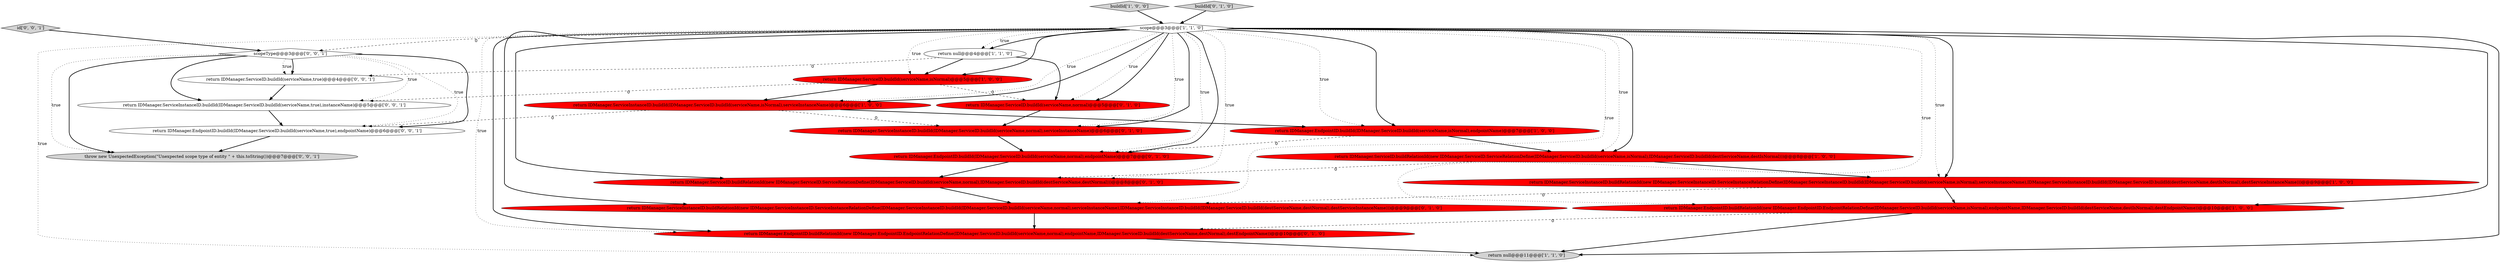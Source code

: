 digraph {
10 [style = filled, label = "return IDManager.ServiceID.buildRelationId(new IDManager.ServiceID.ServiceRelationDefine(IDManager.ServiceID.buildId(serviceName,normal),IDManager.ServiceID.buildId(destServiceName,destNormal)))@@@8@@@['0', '1', '0']", fillcolor = red, shape = ellipse image = "AAA1AAABBB2BBB"];
4 [style = filled, label = "buildId['1', '0', '0']", fillcolor = lightgray, shape = diamond image = "AAA0AAABBB1BBB"];
2 [style = filled, label = "return IDManager.ServiceID.buildId(serviceName,isNormal)@@@5@@@['1', '0', '0']", fillcolor = red, shape = ellipse image = "AAA1AAABBB1BBB"];
9 [style = filled, label = "return null@@@4@@@['1', '1', '0']", fillcolor = white, shape = ellipse image = "AAA0AAABBB1BBB"];
3 [style = filled, label = "return IDManager.ServiceInstanceID.buildRelationId(new IDManager.ServiceInstanceID.ServiceInstanceRelationDefine(IDManager.ServiceInstanceID.buildId(IDManager.ServiceID.buildId(serviceName,isNormal),serviceInstanceName),IDManager.ServiceInstanceID.buildId(IDManager.ServiceID.buildId(destServiceName,destIsNormal),destServiceInstanceName)))@@@9@@@['1', '0', '0']", fillcolor = red, shape = ellipse image = "AAA1AAABBB1BBB"];
19 [style = filled, label = "throw new UnexpectedException(\"Unexpected scope type of entity \" + this.toString())@@@7@@@['0', '0', '1']", fillcolor = lightgray, shape = ellipse image = "AAA0AAABBB3BBB"];
5 [style = filled, label = "return IDManager.ServiceInstanceID.buildId(IDManager.ServiceID.buildId(serviceName,isNormal),serviceInstanceName)@@@6@@@['1', '0', '0']", fillcolor = red, shape = ellipse image = "AAA1AAABBB1BBB"];
0 [style = filled, label = "return IDManager.ServiceID.buildRelationId(new IDManager.ServiceID.ServiceRelationDefine(IDManager.ServiceID.buildId(serviceName,isNormal),IDManager.ServiceID.buildId(destServiceName,destIsNormal)))@@@8@@@['1', '0', '0']", fillcolor = red, shape = ellipse image = "AAA1AAABBB1BBB"];
20 [style = filled, label = "return IDManager.ServiceInstanceID.buildId(IDManager.ServiceID.buildId(serviceName,true),instanceName)@@@5@@@['0', '0', '1']", fillcolor = white, shape = ellipse image = "AAA0AAABBB3BBB"];
12 [style = filled, label = "return IDManager.EndpointID.buildId(IDManager.ServiceID.buildId(serviceName,normal),endpointName)@@@7@@@['0', '1', '0']", fillcolor = red, shape = ellipse image = "AAA1AAABBB2BBB"];
8 [style = filled, label = "return null@@@11@@@['1', '1', '0']", fillcolor = lightgray, shape = ellipse image = "AAA0AAABBB1BBB"];
17 [style = filled, label = "return IDManager.ServiceID.buildId(serviceName,true)@@@4@@@['0', '0', '1']", fillcolor = white, shape = ellipse image = "AAA0AAABBB3BBB"];
21 [style = filled, label = "id['0', '0', '1']", fillcolor = lightgray, shape = diamond image = "AAA0AAABBB3BBB"];
11 [style = filled, label = "return IDManager.ServiceInstanceID.buildId(IDManager.ServiceID.buildId(serviceName,normal),serviceInstanceName)@@@6@@@['0', '1', '0']", fillcolor = red, shape = ellipse image = "AAA1AAABBB2BBB"];
14 [style = filled, label = "return IDManager.EndpointID.buildRelationId(new IDManager.EndpointID.EndpointRelationDefine(IDManager.ServiceID.buildId(serviceName,normal),endpointName,IDManager.ServiceID.buildId(destServiceName,destNormal),destEndpointName))@@@10@@@['0', '1', '0']", fillcolor = red, shape = ellipse image = "AAA1AAABBB2BBB"];
18 [style = filled, label = "scopeType@@@3@@@['0', '0', '1']", fillcolor = white, shape = diamond image = "AAA0AAABBB3BBB"];
1 [style = filled, label = "scope@@@3@@@['1', '1', '0']", fillcolor = white, shape = diamond image = "AAA0AAABBB1BBB"];
16 [style = filled, label = "return IDManager.ServiceInstanceID.buildRelationId(new IDManager.ServiceInstanceID.ServiceInstanceRelationDefine(IDManager.ServiceInstanceID.buildId(IDManager.ServiceID.buildId(serviceName,normal),serviceInstanceName),IDManager.ServiceInstanceID.buildId(IDManager.ServiceID.buildId(destServiceName,destNormal),destServiceInstanceName)))@@@9@@@['0', '1', '0']", fillcolor = red, shape = ellipse image = "AAA1AAABBB2BBB"];
22 [style = filled, label = "return IDManager.EndpointID.buildId(IDManager.ServiceID.buildId(serviceName,true),endpointName)@@@6@@@['0', '0', '1']", fillcolor = white, shape = ellipse image = "AAA0AAABBB3BBB"];
7 [style = filled, label = "return IDManager.EndpointID.buildRelationId(new IDManager.EndpointID.EndpointRelationDefine(IDManager.ServiceID.buildId(serviceName,isNormal),endpointName,IDManager.ServiceID.buildId(destServiceName,destIsNormal),destEndpointName))@@@10@@@['1', '0', '0']", fillcolor = red, shape = ellipse image = "AAA1AAABBB1BBB"];
15 [style = filled, label = "return IDManager.ServiceID.buildId(serviceName,normal)@@@5@@@['0', '1', '0']", fillcolor = red, shape = ellipse image = "AAA1AAABBB2BBB"];
13 [style = filled, label = "buildId['0', '1', '0']", fillcolor = lightgray, shape = diamond image = "AAA0AAABBB2BBB"];
6 [style = filled, label = "return IDManager.EndpointID.buildId(IDManager.ServiceID.buildId(serviceName,isNormal),endpointName)@@@7@@@['1', '0', '0']", fillcolor = red, shape = ellipse image = "AAA1AAABBB1BBB"];
1->5 [style = bold, label=""];
0->3 [style = bold, label=""];
1->10 [style = dotted, label="true"];
1->8 [style = bold, label=""];
2->20 [style = dashed, label="0"];
22->19 [style = bold, label=""];
9->2 [style = bold, label=""];
7->14 [style = dashed, label="0"];
1->15 [style = bold, label=""];
1->11 [style = dotted, label="true"];
18->19 [style = dotted, label="true"];
1->3 [style = bold, label=""];
18->19 [style = bold, label=""];
18->17 [style = bold, label=""];
11->12 [style = bold, label=""];
6->0 [style = bold, label=""];
1->18 [style = dashed, label="0"];
1->0 [style = bold, label=""];
1->14 [style = dotted, label="true"];
18->20 [style = dotted, label="true"];
7->8 [style = bold, label=""];
1->7 [style = bold, label=""];
21->18 [style = bold, label=""];
13->1 [style = bold, label=""];
1->9 [style = bold, label=""];
0->10 [style = dashed, label="0"];
1->11 [style = bold, label=""];
20->22 [style = bold, label=""];
1->3 [style = dotted, label="true"];
1->7 [style = dotted, label="true"];
2->15 [style = dashed, label="0"];
6->12 [style = dashed, label="0"];
18->20 [style = bold, label=""];
12->10 [style = bold, label=""];
1->6 [style = bold, label=""];
18->22 [style = bold, label=""];
5->6 [style = bold, label=""];
15->11 [style = bold, label=""];
10->16 [style = bold, label=""];
3->7 [style = bold, label=""];
5->11 [style = dashed, label="0"];
1->16 [style = bold, label=""];
9->15 [style = bold, label=""];
1->15 [style = dotted, label="true"];
1->9 [style = dotted, label="true"];
9->17 [style = dashed, label="0"];
1->12 [style = dotted, label="true"];
1->8 [style = dotted, label="true"];
1->12 [style = bold, label=""];
16->14 [style = bold, label=""];
1->6 [style = dotted, label="true"];
1->14 [style = bold, label=""];
1->16 [style = dotted, label="true"];
1->2 [style = bold, label=""];
1->0 [style = dotted, label="true"];
18->17 [style = dotted, label="true"];
4->1 [style = bold, label=""];
14->8 [style = bold, label=""];
5->22 [style = dashed, label="0"];
1->2 [style = dotted, label="true"];
1->10 [style = bold, label=""];
1->5 [style = dotted, label="true"];
3->16 [style = dashed, label="0"];
2->5 [style = bold, label=""];
17->20 [style = bold, label=""];
18->22 [style = dotted, label="true"];
}
